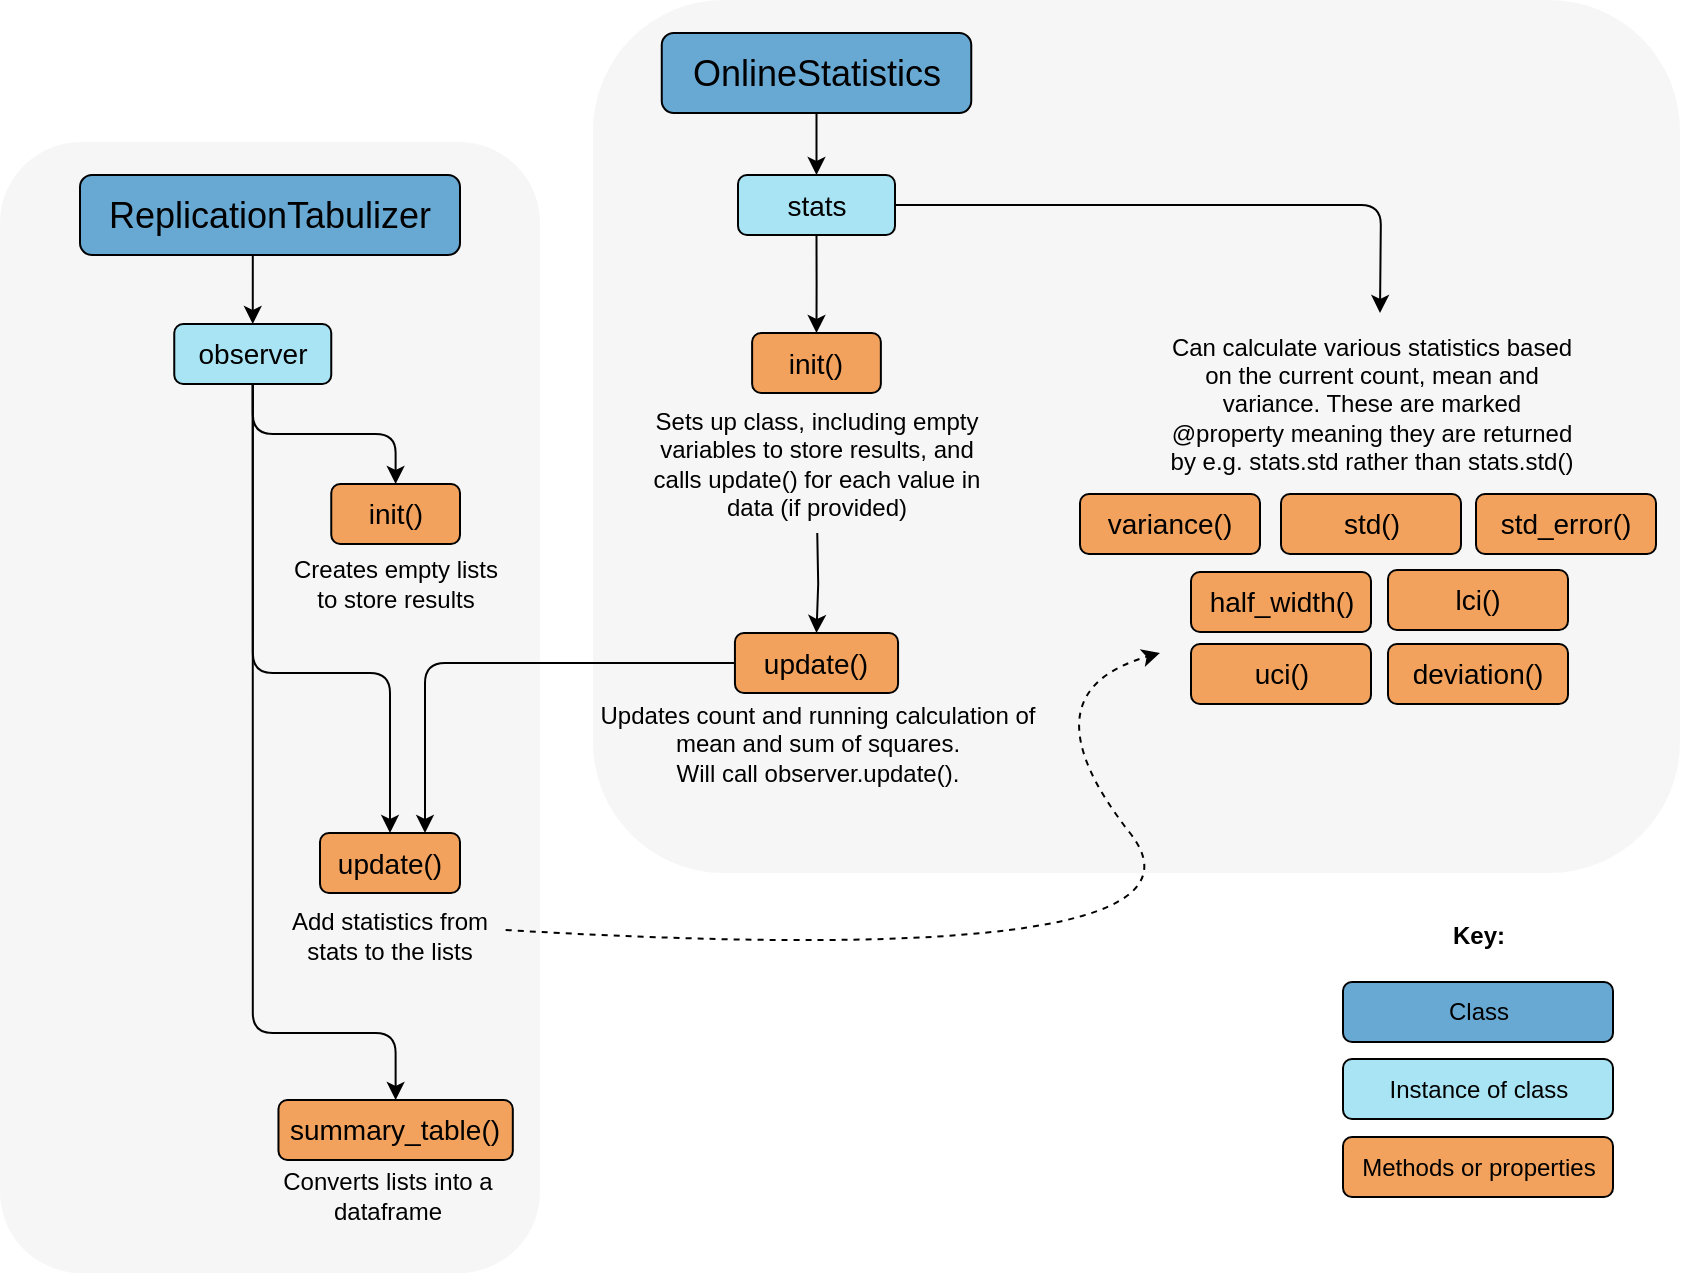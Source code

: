 <mxfile version="26.1.1">
  <diagram name="Page-1" id="ynTKS2v_TZv17swCPKiS">
    <mxGraphModel dx="1306" dy="856" grid="1" gridSize="10" guides="1" tooltips="1" connect="1" arrows="1" fold="1" page="1" pageScale="1" pageWidth="827" pageHeight="1169" math="0" shadow="0">
      <root>
        <mxCell id="0" />
        <mxCell id="1" parent="0" />
        <mxCell id="q0k77vlWbUJt_Vhd_Qly-42" value="" style="rounded=1;whiteSpace=wrap;html=1;strokeColor=none;fillColor=#EEEEEE;fontStyle=1;opacity=50;" parent="1" vertex="1">
          <mxGeometry x="336.5" y="40" width="543.5" height="436.5" as="geometry" />
        </mxCell>
        <mxCell id="ltitkqDnKHNBnyyiyaz9-67" value="" style="rounded=1;whiteSpace=wrap;html=1;strokeColor=none;fillColor=#EEEEEE;fontStyle=1;opacity=50;" parent="1" vertex="1">
          <mxGeometry x="40" y="111" width="270" height="565.5" as="geometry" />
        </mxCell>
        <mxCell id="q0k77vlWbUJt_Vhd_Qly-6" style="edgeStyle=orthogonalEdgeStyle;rounded=0;orthogonalLoop=1;jettySize=auto;html=1;exitX=0.5;exitY=1;exitDx=0;exitDy=0;entryX=0.5;entryY=0;entryDx=0;entryDy=0;" parent="1" source="ltitkqDnKHNBnyyiyaz9-6" target="q0k77vlWbUJt_Vhd_Qly-5" edge="1">
          <mxGeometry relative="1" as="geometry" />
        </mxCell>
        <mxCell id="ltitkqDnKHNBnyyiyaz9-6" value="&lt;font style=&quot;font-size: 18px;&quot;&gt;OnlineStatistics&lt;/font&gt;" style="rounded=1;whiteSpace=wrap;html=1;fillColor=#68A9D4;" parent="1" vertex="1">
          <mxGeometry x="370.88" y="56.5" width="154.75" height="40" as="geometry" />
        </mxCell>
        <mxCell id="ltitkqDnKHNBnyyiyaz9-41" value="Key:" style="text;html=1;align=center;verticalAlign=middle;whiteSpace=wrap;rounded=1;fontStyle=1;" parent="1" vertex="1">
          <mxGeometry x="756.5" y="495.5" width="45" height="25" as="geometry" />
        </mxCell>
        <mxCell id="ltitkqDnKHNBnyyiyaz9-43" value="Methods or properties" style="rounded=1;whiteSpace=wrap;html=1;fillColor=#F2A25C;" parent="1" vertex="1">
          <mxGeometry x="711.5" y="608.5" width="135" height="30" as="geometry" />
        </mxCell>
        <mxCell id="ltitkqDnKHNBnyyiyaz9-44" value="Instance of class" style="rounded=1;whiteSpace=wrap;html=1;fillColor=#A9E4F5;" parent="1" vertex="1">
          <mxGeometry x="711.5" y="569.5" width="135" height="30" as="geometry" />
        </mxCell>
        <mxCell id="ltitkqDnKHNBnyyiyaz9-45" value="Class" style="rounded=1;whiteSpace=wrap;html=1;fillColor=#68A9D4;" parent="1" vertex="1">
          <mxGeometry x="711.5" y="531" width="135" height="30" as="geometry" />
        </mxCell>
        <mxCell id="ltitkqDnKHNBnyyiyaz9-88" value="" style="curved=1;endArrow=classic;html=1;rounded=1;dashed=1;exitX=1;exitY=0;exitDx=0;exitDy=0;" parent="1" edge="1">
          <mxGeometry width="50" height="50" relative="1" as="geometry">
            <mxPoint x="292.82" y="505" as="sourcePoint" />
            <mxPoint x="620" y="366.5" as="targetPoint" />
            <Array as="points">
              <mxPoint x="660" y="526.5" />
              <mxPoint x="550" y="386.5" />
            </Array>
          </mxGeometry>
        </mxCell>
        <mxCell id="q0k77vlWbUJt_Vhd_Qly-1" value="&lt;font style=&quot;font-size: 14px;&quot;&gt;init()&lt;/font&gt;" style="rounded=1;whiteSpace=wrap;html=1;fillColor=#F2A25C;" parent="1" vertex="1">
          <mxGeometry x="416.06" y="206.5" width="64.37" height="30" as="geometry" />
        </mxCell>
        <mxCell id="q0k77vlWbUJt_Vhd_Qly-34" style="edgeStyle=orthogonalEdgeStyle;rounded=1;orthogonalLoop=1;jettySize=auto;html=1;exitX=0;exitY=0.5;exitDx=0;exitDy=0;entryX=0.75;entryY=0;entryDx=0;entryDy=0;curved=0;" parent="1" source="q0k77vlWbUJt_Vhd_Qly-3" target="q0k77vlWbUJt_Vhd_Qly-32" edge="1">
          <mxGeometry relative="1" as="geometry" />
        </mxCell>
        <mxCell id="q0k77vlWbUJt_Vhd_Qly-3" value="&lt;font style=&quot;font-size: 14px;&quot;&gt;update()&lt;/font&gt;" style="rounded=1;whiteSpace=wrap;html=1;fillColor=#F2A25C;" parent="1" vertex="1">
          <mxGeometry x="407.47" y="356.5" width="81.56" height="30" as="geometry" />
        </mxCell>
        <mxCell id="q0k77vlWbUJt_Vhd_Qly-7" style="edgeStyle=orthogonalEdgeStyle;rounded=0;orthogonalLoop=1;jettySize=auto;html=1;exitX=0.5;exitY=1;exitDx=0;exitDy=0;entryX=0.5;entryY=0;entryDx=0;entryDy=0;" parent="1" source="q0k77vlWbUJt_Vhd_Qly-5" target="q0k77vlWbUJt_Vhd_Qly-1" edge="1">
          <mxGeometry relative="1" as="geometry" />
        </mxCell>
        <mxCell id="q0k77vlWbUJt_Vhd_Qly-22" style="edgeStyle=orthogonalEdgeStyle;rounded=1;orthogonalLoop=1;jettySize=auto;html=1;exitX=1;exitY=0.5;exitDx=0;exitDy=0;curved=0;" parent="1" source="q0k77vlWbUJt_Vhd_Qly-5" edge="1">
          <mxGeometry relative="1" as="geometry">
            <mxPoint x="730" y="196.5" as="targetPoint" />
          </mxGeometry>
        </mxCell>
        <mxCell id="q0k77vlWbUJt_Vhd_Qly-5" value="&lt;font style=&quot;font-size: 14px;&quot;&gt;stats&lt;/font&gt;" style="rounded=1;whiteSpace=wrap;html=1;fillColor=#A9E4F5;" parent="1" vertex="1">
          <mxGeometry x="409" y="127.5" width="78.5" height="30" as="geometry" />
        </mxCell>
        <mxCell id="q0k77vlWbUJt_Vhd_Qly-9" style="edgeStyle=orthogonalEdgeStyle;rounded=0;orthogonalLoop=1;jettySize=auto;html=1;entryX=0.5;entryY=0;entryDx=0;entryDy=0;" parent="1" target="q0k77vlWbUJt_Vhd_Qly-3" edge="1">
          <mxGeometry relative="1" as="geometry">
            <mxPoint x="448.63" y="306.5" as="sourcePoint" />
          </mxGeometry>
        </mxCell>
        <mxCell id="q0k77vlWbUJt_Vhd_Qly-8" value="Sets up class, including empty variables to store results, and calls update() for each value in data (if provided)" style="text;html=1;align=center;verticalAlign=middle;whiteSpace=wrap;rounded=1;" parent="1" vertex="1">
          <mxGeometry x="360.75" y="251.5" width="175" height="40" as="geometry" />
        </mxCell>
        <mxCell id="q0k77vlWbUJt_Vhd_Qly-10" value="Updates count and running calculation of mean and sum of squares.&lt;div&gt;Will call observer.update().&lt;/div&gt;" style="text;html=1;align=center;verticalAlign=middle;whiteSpace=wrap;rounded=1;" parent="1" vertex="1">
          <mxGeometry x="336.5" y="386.5" width="223.5" height="50" as="geometry" />
        </mxCell>
        <mxCell id="q0k77vlWbUJt_Vhd_Qly-12" value="&lt;span style=&quot;font-size: 14px;&quot;&gt;variance()&lt;/span&gt;" style="rounded=1;whiteSpace=wrap;html=1;fillColor=#F2A25C;" parent="1" vertex="1">
          <mxGeometry x="580" y="287" width="90" height="30" as="geometry" />
        </mxCell>
        <mxCell id="q0k77vlWbUJt_Vhd_Qly-13" value="&lt;span style=&quot;font-size: 14px;&quot;&gt;std()&lt;/span&gt;" style="rounded=1;whiteSpace=wrap;html=1;fillColor=#F2A25C;" parent="1" vertex="1">
          <mxGeometry x="680.5" y="287" width="90" height="30" as="geometry" />
        </mxCell>
        <mxCell id="q0k77vlWbUJt_Vhd_Qly-14" value="&lt;span style=&quot;font-size: 14px;&quot;&gt;std_error()&lt;/span&gt;" style="rounded=1;whiteSpace=wrap;html=1;fillColor=#F2A25C;" parent="1" vertex="1">
          <mxGeometry x="778" y="287" width="90" height="30" as="geometry" />
        </mxCell>
        <mxCell id="q0k77vlWbUJt_Vhd_Qly-15" value="&lt;span style=&quot;font-size: 14px;&quot;&gt;half_width()&lt;/span&gt;" style="rounded=1;whiteSpace=wrap;html=1;fillColor=#F2A25C;" parent="1" vertex="1">
          <mxGeometry x="635.5" y="326" width="90" height="30" as="geometry" />
        </mxCell>
        <mxCell id="q0k77vlWbUJt_Vhd_Qly-16" value="&lt;span style=&quot;font-size: 14px;&quot;&gt;lci()&lt;/span&gt;" style="rounded=1;whiteSpace=wrap;html=1;fillColor=#F2A25C;" parent="1" vertex="1">
          <mxGeometry x="734" y="325" width="90" height="30" as="geometry" />
        </mxCell>
        <mxCell id="q0k77vlWbUJt_Vhd_Qly-17" value="&lt;span style=&quot;font-size: 14px;&quot;&gt;uci()&lt;/span&gt;" style="rounded=1;whiteSpace=wrap;html=1;fillColor=#F2A25C;" parent="1" vertex="1">
          <mxGeometry x="635.5" y="362" width="90" height="30" as="geometry" />
        </mxCell>
        <mxCell id="q0k77vlWbUJt_Vhd_Qly-18" value="&lt;span style=&quot;font-size: 14px;&quot;&gt;deviation()&lt;/span&gt;" style="rounded=1;whiteSpace=wrap;html=1;fillColor=#F2A25C;" parent="1" vertex="1">
          <mxGeometry x="734" y="362" width="90" height="30" as="geometry" />
        </mxCell>
        <mxCell id="q0k77vlWbUJt_Vhd_Qly-19" value="Can calculate various statistics based on the current count, mean and variance. These are marked @property meaning they are returned by e.g. stats.std rather than stats.std()" style="text;html=1;align=center;verticalAlign=middle;whiteSpace=wrap;rounded=1;" parent="1" vertex="1">
          <mxGeometry x="620.5" y="217" width="210" height="50" as="geometry" />
        </mxCell>
        <mxCell id="q0k77vlWbUJt_Vhd_Qly-27" style="edgeStyle=orthogonalEdgeStyle;rounded=0;orthogonalLoop=1;jettySize=auto;html=1;exitX=0.5;exitY=1;exitDx=0;exitDy=0;entryX=0.5;entryY=0;entryDx=0;entryDy=0;" parent="1" source="q0k77vlWbUJt_Vhd_Qly-24" target="q0k77vlWbUJt_Vhd_Qly-25" edge="1">
          <mxGeometry relative="1" as="geometry" />
        </mxCell>
        <mxCell id="q0k77vlWbUJt_Vhd_Qly-24" value="&lt;font style=&quot;font-size: 18px;&quot;&gt;ReplicationTabulizer&lt;/font&gt;" style="rounded=1;whiteSpace=wrap;html=1;fillColor=#68A9D4;" parent="1" vertex="1">
          <mxGeometry x="80" y="127.5" width="190" height="40" as="geometry" />
        </mxCell>
        <mxCell id="q0k77vlWbUJt_Vhd_Qly-35" style="edgeStyle=orthogonalEdgeStyle;shape=connector;curved=0;rounded=1;orthogonalLoop=1;jettySize=auto;html=1;exitX=0.5;exitY=1;exitDx=0;exitDy=0;entryX=0.5;entryY=0;entryDx=0;entryDy=0;strokeColor=default;align=center;verticalAlign=middle;fontFamily=Helvetica;fontSize=11;fontColor=default;labelBackgroundColor=default;endArrow=classic;" parent="1" source="q0k77vlWbUJt_Vhd_Qly-25" target="q0k77vlWbUJt_Vhd_Qly-29" edge="1">
          <mxGeometry relative="1" as="geometry" />
        </mxCell>
        <mxCell id="q0k77vlWbUJt_Vhd_Qly-36" style="edgeStyle=orthogonalEdgeStyle;shape=connector;curved=0;rounded=1;orthogonalLoop=1;jettySize=auto;html=1;exitX=0.5;exitY=1;exitDx=0;exitDy=0;entryX=0.5;entryY=0;entryDx=0;entryDy=0;strokeColor=default;align=center;verticalAlign=middle;fontFamily=Helvetica;fontSize=11;fontColor=default;labelBackgroundColor=default;endArrow=classic;" parent="1" source="q0k77vlWbUJt_Vhd_Qly-25" target="q0k77vlWbUJt_Vhd_Qly-32" edge="1">
          <mxGeometry relative="1" as="geometry">
            <Array as="points">
              <mxPoint x="166" y="376.5" />
              <mxPoint x="235" y="376.5" />
            </Array>
          </mxGeometry>
        </mxCell>
        <mxCell id="q0k77vlWbUJt_Vhd_Qly-41" style="edgeStyle=orthogonalEdgeStyle;shape=connector;curved=0;rounded=1;orthogonalLoop=1;jettySize=auto;html=1;exitX=0.5;exitY=1;exitDx=0;exitDy=0;entryX=0.5;entryY=0;entryDx=0;entryDy=0;strokeColor=default;align=center;verticalAlign=middle;fontFamily=Helvetica;fontSize=11;fontColor=default;labelBackgroundColor=default;endArrow=classic;" parent="1" source="q0k77vlWbUJt_Vhd_Qly-25" target="q0k77vlWbUJt_Vhd_Qly-37" edge="1">
          <mxGeometry relative="1" as="geometry">
            <Array as="points">
              <mxPoint x="166" y="556.5" />
              <mxPoint x="238" y="556.5" />
            </Array>
          </mxGeometry>
        </mxCell>
        <mxCell id="q0k77vlWbUJt_Vhd_Qly-25" value="&lt;font style=&quot;font-size: 14px;&quot;&gt;observer&lt;/font&gt;" style="rounded=1;whiteSpace=wrap;html=1;fillColor=#A9E4F5;" parent="1" vertex="1">
          <mxGeometry x="127.13" y="202" width="78.5" height="30" as="geometry" />
        </mxCell>
        <mxCell id="q0k77vlWbUJt_Vhd_Qly-29" value="&lt;font style=&quot;font-size: 14px;&quot;&gt;init()&lt;/font&gt;" style="rounded=1;whiteSpace=wrap;html=1;fillColor=#F2A25C;" parent="1" vertex="1">
          <mxGeometry x="205.63" y="282" width="64.37" height="30" as="geometry" />
        </mxCell>
        <mxCell id="q0k77vlWbUJt_Vhd_Qly-31" value="Creates empty lists to store results" style="text;html=1;align=center;verticalAlign=middle;whiteSpace=wrap;rounded=1;" parent="1" vertex="1">
          <mxGeometry x="182.82" y="312" width="110" height="40" as="geometry" />
        </mxCell>
        <mxCell id="q0k77vlWbUJt_Vhd_Qly-32" value="&lt;font style=&quot;font-size: 14px;&quot;&gt;update()&lt;/font&gt;" style="rounded=1;whiteSpace=wrap;html=1;fillColor=#F2A25C;" parent="1" vertex="1">
          <mxGeometry x="200" y="456.5" width="70" height="30" as="geometry" />
        </mxCell>
        <mxCell id="q0k77vlWbUJt_Vhd_Qly-33" value="Add statistics from stats to the lists" style="text;html=1;align=center;verticalAlign=middle;whiteSpace=wrap;rounded=1;" parent="1" vertex="1">
          <mxGeometry x="180" y="488" width="110" height="40" as="geometry" />
        </mxCell>
        <mxCell id="q0k77vlWbUJt_Vhd_Qly-37" value="&lt;font style=&quot;font-size: 14px;&quot;&gt;summary_table()&lt;/font&gt;" style="rounded=1;whiteSpace=wrap;html=1;fillColor=#F2A25C;" parent="1" vertex="1">
          <mxGeometry x="179.23" y="590" width="117.18" height="30" as="geometry" />
        </mxCell>
        <mxCell id="q0k77vlWbUJt_Vhd_Qly-39" value="Converts lists into a dataframe" style="text;html=1;align=center;verticalAlign=middle;whiteSpace=wrap;rounded=1;" parent="1" vertex="1">
          <mxGeometry x="179.23" y="617" width="110" height="41.5" as="geometry" />
        </mxCell>
      </root>
    </mxGraphModel>
  </diagram>
</mxfile>

